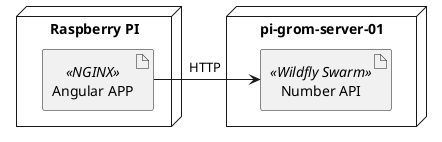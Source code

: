 @startuml

node "Raspberry PI" as piclient {
    artifact "Angular APP" <<NGINX>> as angular
}

node "pi-grom-server-01" as piserver {
    artifact "Number API" <<Wildfly Swarm>> as numberapi
}

angular -> numberapi: "     HTTP      "
@enduml
